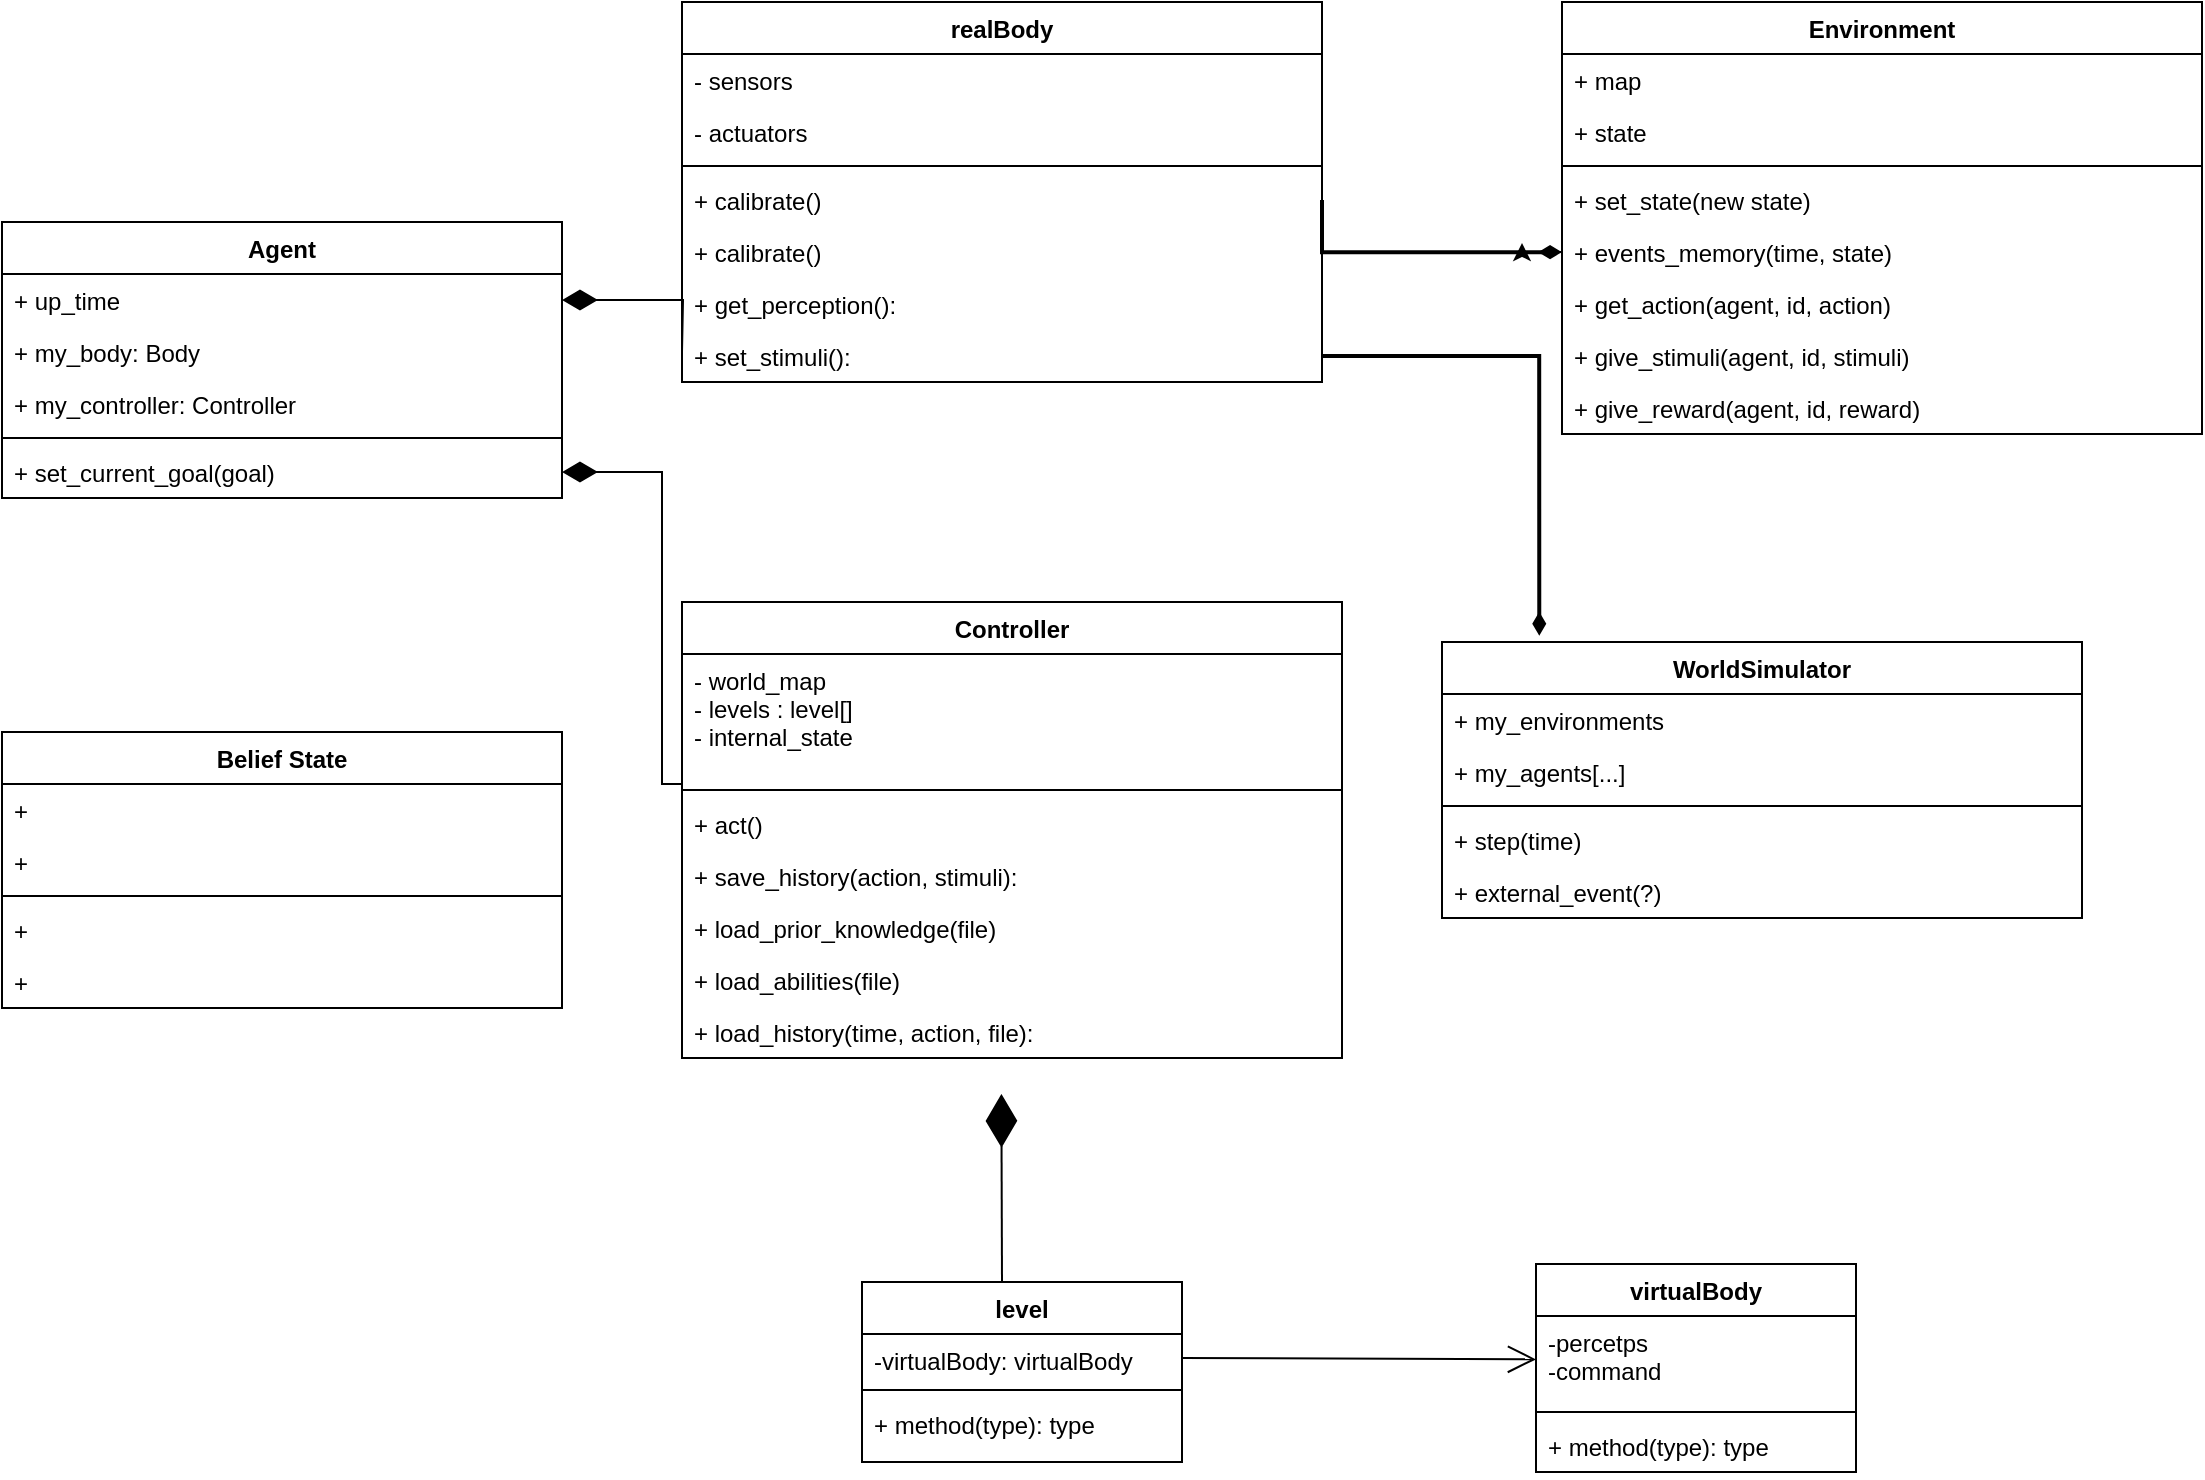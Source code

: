 <mxfile version="15.7.0" type="device" pages="2"><diagram id="wCG7a2NUL52hzwaJeVR4" name="28/10/21"><mxGraphModel dx="1038" dy="1740" grid="1" gridSize="10" guides="1" tooltips="1" connect="1" arrows="1" fold="1" page="1" pageScale="1" pageWidth="827" pageHeight="1169" math="0" shadow="0"><root><mxCell id="0"/><mxCell id="1" parent="0"/><mxCell id="b5fECIk0UFK7-JidmtIz-1" value="Agent" style="swimlane;fontStyle=1;align=center;verticalAlign=top;childLayout=stackLayout;horizontal=1;startSize=26;horizontalStack=0;resizeParent=1;resizeParentMax=0;resizeLast=0;collapsible=1;marginBottom=0;" parent="1" vertex="1"><mxGeometry x="60" y="90" width="280" height="138" as="geometry"/></mxCell><mxCell id="b5fECIk0UFK7-JidmtIz-3" value="+ up_time" style="text;strokeColor=none;fillColor=none;align=left;verticalAlign=top;spacingLeft=4;spacingRight=4;overflow=hidden;rotatable=0;points=[[0,0.5],[1,0.5]];portConstraint=eastwest;" parent="b5fECIk0UFK7-JidmtIz-1" vertex="1"><mxGeometry y="26" width="280" height="26" as="geometry"/></mxCell><mxCell id="QkRCwkjwnORsyfUWemRG-14" value="+ my_body: Body" style="text;strokeColor=none;fillColor=none;align=left;verticalAlign=top;spacingLeft=4;spacingRight=4;overflow=hidden;rotatable=0;points=[[0,0.5],[1,0.5]];portConstraint=eastwest;" parent="b5fECIk0UFK7-JidmtIz-1" vertex="1"><mxGeometry y="52" width="280" height="26" as="geometry"/></mxCell><mxCell id="QkRCwkjwnORsyfUWemRG-15" value="+ my_controller: Controller" style="text;strokeColor=none;fillColor=none;align=left;verticalAlign=top;spacingLeft=4;spacingRight=4;overflow=hidden;rotatable=0;points=[[0,0.5],[1,0.5]];portConstraint=eastwest;" parent="b5fECIk0UFK7-JidmtIz-1" vertex="1"><mxGeometry y="78" width="280" height="26" as="geometry"/></mxCell><mxCell id="b5fECIk0UFK7-JidmtIz-7" value="" style="line;strokeWidth=1;fillColor=none;align=left;verticalAlign=middle;spacingTop=-1;spacingLeft=3;spacingRight=3;rotatable=0;labelPosition=right;points=[];portConstraint=eastwest;" parent="b5fECIk0UFK7-JidmtIz-1" vertex="1"><mxGeometry y="104" width="280" height="8" as="geometry"/></mxCell><mxCell id="b5fECIk0UFK7-JidmtIz-11" value="+ set_current_goal(goal)" style="text;strokeColor=none;fillColor=none;align=left;verticalAlign=top;spacingLeft=4;spacingRight=4;overflow=hidden;rotatable=0;points=[[0,0.5],[1,0.5]];portConstraint=eastwest;" parent="b5fECIk0UFK7-JidmtIz-1" vertex="1"><mxGeometry y="112" width="280" height="26" as="geometry"/></mxCell><mxCell id="b5fECIk0UFK7-JidmtIz-17" value="Environment" style="swimlane;fontStyle=1;align=center;verticalAlign=top;childLayout=stackLayout;horizontal=1;startSize=26;horizontalStack=0;resizeParent=1;resizeParentMax=0;resizeLast=0;collapsible=1;marginBottom=0;" parent="1" vertex="1"><mxGeometry x="840" y="-20" width="320" height="216" as="geometry"/></mxCell><mxCell id="b5fECIk0UFK7-JidmtIz-18" value="+ map" style="text;strokeColor=none;fillColor=none;align=left;verticalAlign=top;spacingLeft=4;spacingRight=4;overflow=hidden;rotatable=0;points=[[0,0.5],[1,0.5]];portConstraint=eastwest;" parent="b5fECIk0UFK7-JidmtIz-17" vertex="1"><mxGeometry y="26" width="320" height="26" as="geometry"/></mxCell><mxCell id="b5fECIk0UFK7-JidmtIz-19" value="+ state" style="text;strokeColor=none;fillColor=none;align=left;verticalAlign=top;spacingLeft=4;spacingRight=4;overflow=hidden;rotatable=0;points=[[0,0.5],[1,0.5]];portConstraint=eastwest;" parent="b5fECIk0UFK7-JidmtIz-17" vertex="1"><mxGeometry y="52" width="320" height="26" as="geometry"/></mxCell><mxCell id="b5fECIk0UFK7-JidmtIz-21" value="" style="line;strokeWidth=1;fillColor=none;align=left;verticalAlign=middle;spacingTop=-1;spacingLeft=3;spacingRight=3;rotatable=0;labelPosition=right;points=[];portConstraint=eastwest;" parent="b5fECIk0UFK7-JidmtIz-17" vertex="1"><mxGeometry y="78" width="320" height="8" as="geometry"/></mxCell><mxCell id="b5fECIk0UFK7-JidmtIz-20" value="+ set_state(new state)" style="text;strokeColor=none;fillColor=none;align=left;verticalAlign=top;spacingLeft=4;spacingRight=4;overflow=hidden;rotatable=0;points=[[0,0.5],[1,0.5]];portConstraint=eastwest;" parent="b5fECIk0UFK7-JidmtIz-17" vertex="1"><mxGeometry y="86" width="320" height="26" as="geometry"/></mxCell><mxCell id="iW3Rp8stXlzA_SFNv1SR-13" value="+ events_memory(time, state)" style="text;strokeColor=none;fillColor=none;align=left;verticalAlign=top;spacingLeft=4;spacingRight=4;overflow=hidden;rotatable=0;points=[[0,0.5],[1,0.5]];portConstraint=eastwest;" parent="b5fECIk0UFK7-JidmtIz-17" vertex="1"><mxGeometry y="112" width="320" height="26" as="geometry"/></mxCell><mxCell id="b5fECIk0UFK7-JidmtIz-22" value="+ get_action(agent, id, action)" style="text;strokeColor=none;fillColor=none;align=left;verticalAlign=top;spacingLeft=4;spacingRight=4;overflow=hidden;rotatable=0;points=[[0,0.5],[1,0.5]];portConstraint=eastwest;" parent="b5fECIk0UFK7-JidmtIz-17" vertex="1"><mxGeometry y="138" width="320" height="26" as="geometry"/></mxCell><mxCell id="iW3Rp8stXlzA_SFNv1SR-1" value="+ give_stimuli(agent, id, stimuli)" style="text;strokeColor=none;fillColor=none;align=left;verticalAlign=top;spacingLeft=4;spacingRight=4;overflow=hidden;rotatable=0;points=[[0,0.5],[1,0.5]];portConstraint=eastwest;" parent="b5fECIk0UFK7-JidmtIz-17" vertex="1"><mxGeometry y="164" width="320" height="26" as="geometry"/></mxCell><mxCell id="iW3Rp8stXlzA_SFNv1SR-2" value="+ give_reward(agent, id, reward)" style="text;strokeColor=none;fillColor=none;align=left;verticalAlign=top;spacingLeft=4;spacingRight=4;overflow=hidden;rotatable=0;points=[[0,0.5],[1,0.5]];portConstraint=eastwest;" parent="b5fECIk0UFK7-JidmtIz-17" vertex="1"><mxGeometry y="190" width="320" height="26" as="geometry"/></mxCell><mxCell id="iW3Rp8stXlzA_SFNv1SR-36" value="WorldSimulator" style="swimlane;fontStyle=1;align=center;verticalAlign=top;childLayout=stackLayout;horizontal=1;startSize=26;horizontalStack=0;resizeParent=1;resizeParentMax=0;resizeLast=0;collapsible=1;marginBottom=0;" parent="1" vertex="1"><mxGeometry x="780" y="300" width="320" height="138" as="geometry"/></mxCell><mxCell id="iW3Rp8stXlzA_SFNv1SR-37" value="+ my_environments" style="text;strokeColor=none;fillColor=none;align=left;verticalAlign=top;spacingLeft=4;spacingRight=4;overflow=hidden;rotatable=0;points=[[0,0.5],[1,0.5]];portConstraint=eastwest;" parent="iW3Rp8stXlzA_SFNv1SR-36" vertex="1"><mxGeometry y="26" width="320" height="26" as="geometry"/></mxCell><mxCell id="iW3Rp8stXlzA_SFNv1SR-38" value="+ my_agents[...]" style="text;strokeColor=none;fillColor=none;align=left;verticalAlign=top;spacingLeft=4;spacingRight=4;overflow=hidden;rotatable=0;points=[[0,0.5],[1,0.5]];portConstraint=eastwest;" parent="iW3Rp8stXlzA_SFNv1SR-36" vertex="1"><mxGeometry y="52" width="320" height="26" as="geometry"/></mxCell><mxCell id="iW3Rp8stXlzA_SFNv1SR-41" value="" style="line;strokeWidth=1;fillColor=none;align=left;verticalAlign=middle;spacingTop=-1;spacingLeft=3;spacingRight=3;rotatable=0;labelPosition=right;points=[];portConstraint=eastwest;" parent="iW3Rp8stXlzA_SFNv1SR-36" vertex="1"><mxGeometry y="78" width="320" height="8" as="geometry"/></mxCell><mxCell id="iW3Rp8stXlzA_SFNv1SR-44" value="+ step(time)" style="text;strokeColor=none;fillColor=none;align=left;verticalAlign=top;spacingLeft=4;spacingRight=4;overflow=hidden;rotatable=0;points=[[0,0.5],[1,0.5]];portConstraint=eastwest;" parent="iW3Rp8stXlzA_SFNv1SR-36" vertex="1"><mxGeometry y="86" width="320" height="26" as="geometry"/></mxCell><mxCell id="iW3Rp8stXlzA_SFNv1SR-46" value="+ external_event(?)" style="text;strokeColor=none;fillColor=none;align=left;verticalAlign=top;spacingLeft=4;spacingRight=4;overflow=hidden;rotatable=0;points=[[0,0.5],[1,0.5]];portConstraint=eastwest;" parent="iW3Rp8stXlzA_SFNv1SR-36" vertex="1"><mxGeometry y="112" width="320" height="26" as="geometry"/></mxCell><mxCell id="F5r-avKwyvO4QpOraWF1-1" value="realBody" style="swimlane;fontStyle=1;align=center;verticalAlign=top;childLayout=stackLayout;horizontal=1;startSize=26;horizontalStack=0;resizeParent=1;resizeParentMax=0;resizeLast=0;collapsible=1;marginBottom=0;" parent="1" vertex="1"><mxGeometry x="400" y="-20" width="320" height="190" as="geometry"/></mxCell><mxCell id="b5fECIk0UFK7-JidmtIz-5" value="- sensors" style="text;strokeColor=none;fillColor=none;align=left;verticalAlign=top;spacingLeft=4;spacingRight=4;overflow=hidden;rotatable=0;points=[[0,0.5],[1,0.5]];portConstraint=eastwest;" parent="F5r-avKwyvO4QpOraWF1-1" vertex="1"><mxGeometry y="26" width="320" height="26" as="geometry"/></mxCell><mxCell id="b5fECIk0UFK7-JidmtIz-6" value="- actuators" style="text;strokeColor=none;fillColor=none;align=left;verticalAlign=top;spacingLeft=4;spacingRight=4;overflow=hidden;rotatable=0;points=[[0,0.5],[1,0.5]];portConstraint=eastwest;" parent="F5r-avKwyvO4QpOraWF1-1" vertex="1"><mxGeometry y="52" width="320" height="26" as="geometry"/></mxCell><mxCell id="F5r-avKwyvO4QpOraWF1-4" value="" style="line;strokeWidth=1;fillColor=none;align=left;verticalAlign=middle;spacingTop=-1;spacingLeft=3;spacingRight=3;rotatable=0;labelPosition=right;points=[];portConstraint=eastwest;" parent="F5r-avKwyvO4QpOraWF1-1" vertex="1"><mxGeometry y="78" width="320" height="8" as="geometry"/></mxCell><mxCell id="b5fECIk0UFK7-JidmtIz-8" value="+ calibrate()" style="text;strokeColor=none;fillColor=none;align=left;verticalAlign=top;spacingLeft=4;spacingRight=4;overflow=hidden;rotatable=0;points=[[0,0.5],[1,0.5]];portConstraint=eastwest;" parent="F5r-avKwyvO4QpOraWF1-1" vertex="1"><mxGeometry y="86" width="320" height="26" as="geometry"/></mxCell><mxCell id="b5fECIk0UFK7-JidmtIz-9" value="+ calibrate()" style="text;strokeColor=none;fillColor=none;align=left;verticalAlign=top;spacingLeft=4;spacingRight=4;overflow=hidden;rotatable=0;points=[[0,0.5],[1,0.5]];portConstraint=eastwest;" parent="F5r-avKwyvO4QpOraWF1-1" vertex="1"><mxGeometry y="112" width="320" height="26" as="geometry"/></mxCell><mxCell id="b5fECIk0UFK7-JidmtIz-12" value="+ get_perception(): " style="text;strokeColor=none;fillColor=none;align=left;verticalAlign=top;spacingLeft=4;spacingRight=4;overflow=hidden;rotatable=0;points=[[0,0.5],[1,0.5]];portConstraint=eastwest;" parent="F5r-avKwyvO4QpOraWF1-1" vertex="1"><mxGeometry y="138" width="320" height="26" as="geometry"/></mxCell><mxCell id="F5r-avKwyvO4QpOraWF1-5" value="+ set_stimuli():" style="text;strokeColor=none;fillColor=none;align=left;verticalAlign=top;spacingLeft=4;spacingRight=4;overflow=hidden;rotatable=0;points=[[0,0.5],[1,0.5]];portConstraint=eastwest;" parent="F5r-avKwyvO4QpOraWF1-1" vertex="1"><mxGeometry y="164" width="320" height="26" as="geometry"/></mxCell><mxCell id="F5r-avKwyvO4QpOraWF1-7" value="Controller" style="swimlane;fontStyle=1;align=center;verticalAlign=top;childLayout=stackLayout;horizontal=1;startSize=26;horizontalStack=0;resizeParent=1;resizeParentMax=0;resizeLast=0;collapsible=1;marginBottom=0;" parent="1" vertex="1"><mxGeometry x="400" y="280" width="330" height="228" as="geometry"/></mxCell><mxCell id="b5fECIk0UFK7-JidmtIz-4" value="- world_map&#10;- levels : level[]&#10;- internal_state" style="text;strokeColor=none;fillColor=none;align=left;verticalAlign=top;spacingLeft=4;spacingRight=4;overflow=hidden;rotatable=0;points=[[0,0.5],[1,0.5]];portConstraint=eastwest;" parent="F5r-avKwyvO4QpOraWF1-7" vertex="1"><mxGeometry y="26" width="330" height="64" as="geometry"/></mxCell><mxCell id="F5r-avKwyvO4QpOraWF1-10" value="" style="line;strokeWidth=1;fillColor=none;align=left;verticalAlign=middle;spacingTop=-1;spacingLeft=3;spacingRight=3;rotatable=0;labelPosition=right;points=[];portConstraint=eastwest;" parent="F5r-avKwyvO4QpOraWF1-7" vertex="1"><mxGeometry y="90" width="330" height="8" as="geometry"/></mxCell><mxCell id="F5r-avKwyvO4QpOraWF1-11" value="+ act()" style="text;strokeColor=none;fillColor=none;align=left;verticalAlign=top;spacingLeft=4;spacingRight=4;overflow=hidden;rotatable=0;points=[[0,0.5],[1,0.5]];portConstraint=eastwest;" parent="F5r-avKwyvO4QpOraWF1-7" vertex="1"><mxGeometry y="98" width="330" height="26" as="geometry"/></mxCell><mxCell id="b5fECIk0UFK7-JidmtIz-13" value="+ save_history(action, stimuli): " style="text;strokeColor=none;fillColor=none;align=left;verticalAlign=top;spacingLeft=4;spacingRight=4;overflow=hidden;rotatable=0;points=[[0,0.5],[1,0.5]];portConstraint=eastwest;" parent="F5r-avKwyvO4QpOraWF1-7" vertex="1"><mxGeometry y="124" width="330" height="26" as="geometry"/></mxCell><mxCell id="b5fECIk0UFK7-JidmtIz-16" value="+ load_prior_knowledge(file)" style="text;strokeColor=none;fillColor=none;align=left;verticalAlign=top;spacingLeft=4;spacingRight=4;overflow=hidden;rotatable=0;points=[[0,0.5],[1,0.5]];portConstraint=eastwest;" parent="F5r-avKwyvO4QpOraWF1-7" vertex="1"><mxGeometry y="150" width="330" height="26" as="geometry"/></mxCell><mxCell id="b5fECIk0UFK7-JidmtIz-15" value="+ load_abilities(file)" style="text;strokeColor=none;fillColor=none;align=left;verticalAlign=top;spacingLeft=4;spacingRight=4;overflow=hidden;rotatable=0;points=[[0,0.5],[1,0.5]];portConstraint=eastwest;" parent="F5r-avKwyvO4QpOraWF1-7" vertex="1"><mxGeometry y="176" width="330" height="26" as="geometry"/></mxCell><mxCell id="b5fECIk0UFK7-JidmtIz-14" value="+ load_history(time, action, file): " style="text;strokeColor=none;fillColor=none;align=left;verticalAlign=top;spacingLeft=4;spacingRight=4;overflow=hidden;rotatable=0;points=[[0,0.5],[1,0.5]];portConstraint=eastwest;" parent="F5r-avKwyvO4QpOraWF1-7" vertex="1"><mxGeometry y="202" width="330" height="26" as="geometry"/></mxCell><mxCell id="QkRCwkjwnORsyfUWemRG-6" style="edgeStyle=orthogonalEdgeStyle;rounded=0;orthogonalLoop=1;jettySize=auto;html=1;exitX=0;exitY=0.5;exitDx=0;exitDy=0;entryX=1;entryY=0.5;entryDx=0;entryDy=0;endArrow=diamondThin;endFill=1;endSize=15;startSize=15;" parent="1" target="b5fECIk0UFK7-JidmtIz-3" edge="1"><mxGeometry relative="1" as="geometry"><mxPoint x="400" y="155" as="sourcePoint"/></mxGeometry></mxCell><mxCell id="QkRCwkjwnORsyfUWemRG-7" style="edgeStyle=orthogonalEdgeStyle;rounded=0;orthogonalLoop=1;jettySize=auto;html=1;exitX=0;exitY=0.5;exitDx=0;exitDy=0;entryX=1;entryY=0.5;entryDx=0;entryDy=0;endArrow=diamondThin;endFill=1;startSize=15;endSize=15;" parent="1" target="b5fECIk0UFK7-JidmtIz-11" edge="1"><mxGeometry relative="1" as="geometry"><mxPoint x="400" y="371" as="sourcePoint"/><Array as="points"><mxPoint x="390" y="371"/><mxPoint x="390" y="215"/></Array></mxGeometry></mxCell><mxCell id="c6KF-u6MaAkGm4BW7rvJ-2" value="Belief State" style="swimlane;fontStyle=1;align=center;verticalAlign=top;childLayout=stackLayout;horizontal=1;startSize=26;horizontalStack=0;resizeParent=1;resizeParentMax=0;resizeLast=0;collapsible=1;marginBottom=0;" parent="1" vertex="1"><mxGeometry x="60" y="345" width="280" height="138" as="geometry"/></mxCell><mxCell id="c6KF-u6MaAkGm4BW7rvJ-3" value="+ " style="text;strokeColor=none;fillColor=none;align=left;verticalAlign=top;spacingLeft=4;spacingRight=4;overflow=hidden;rotatable=0;points=[[0,0.5],[1,0.5]];portConstraint=eastwest;" parent="c6KF-u6MaAkGm4BW7rvJ-2" vertex="1"><mxGeometry y="26" width="280" height="26" as="geometry"/></mxCell><mxCell id="c6KF-u6MaAkGm4BW7rvJ-4" value="+ " style="text;strokeColor=none;fillColor=none;align=left;verticalAlign=top;spacingLeft=4;spacingRight=4;overflow=hidden;rotatable=0;points=[[0,0.5],[1,0.5]];portConstraint=eastwest;" parent="c6KF-u6MaAkGm4BW7rvJ-2" vertex="1"><mxGeometry y="52" width="280" height="26" as="geometry"/></mxCell><mxCell id="c6KF-u6MaAkGm4BW7rvJ-5" value="" style="line;strokeWidth=1;fillColor=none;align=left;verticalAlign=middle;spacingTop=-1;spacingLeft=3;spacingRight=3;rotatable=0;labelPosition=right;points=[];portConstraint=eastwest;" parent="c6KF-u6MaAkGm4BW7rvJ-2" vertex="1"><mxGeometry y="78" width="280" height="8" as="geometry"/></mxCell><mxCell id="c6KF-u6MaAkGm4BW7rvJ-6" value="+ " style="text;strokeColor=none;fillColor=none;align=left;verticalAlign=top;spacingLeft=4;spacingRight=4;overflow=hidden;rotatable=0;points=[[0,0.5],[1,0.5]];portConstraint=eastwest;" parent="c6KF-u6MaAkGm4BW7rvJ-2" vertex="1"><mxGeometry y="86" width="280" height="26" as="geometry"/></mxCell><mxCell id="c6KF-u6MaAkGm4BW7rvJ-7" value="+ " style="text;strokeColor=none;fillColor=none;align=left;verticalAlign=top;spacingLeft=4;spacingRight=4;overflow=hidden;rotatable=0;points=[[0,0.5],[1,0.5]];portConstraint=eastwest;" parent="c6KF-u6MaAkGm4BW7rvJ-2" vertex="1"><mxGeometry y="112" width="280" height="26" as="geometry"/></mxCell><mxCell id="QkRCwkjwnORsyfUWemRG-20" style="edgeStyle=orthogonalEdgeStyle;rounded=0;orthogonalLoop=1;jettySize=auto;html=1;exitX=1;exitY=0.5;exitDx=0;exitDy=0;entryX=0.152;entryY=-0.023;entryDx=0;entryDy=0;entryPerimeter=0;endArrow=diamondThin;endFill=1;strokeWidth=2;" parent="1" source="F5r-avKwyvO4QpOraWF1-5" target="iW3Rp8stXlzA_SFNv1SR-36" edge="1"><mxGeometry relative="1" as="geometry"><mxPoint x="720" y="183" as="sourcePoint"/></mxGeometry></mxCell><mxCell id="QkRCwkjwnORsyfUWemRG-21" style="edgeStyle=orthogonalEdgeStyle;rounded=0;orthogonalLoop=1;jettySize=auto;html=1;exitX=1;exitY=0.5;exitDx=0;exitDy=0;endArrow=diamondThin;endFill=1;strokeWidth=2;" parent="1" source="b5fECIk0UFK7-JidmtIz-8" edge="1"><mxGeometry relative="1" as="geometry"><mxPoint x="840" y="105.069" as="targetPoint"/><Array as="points"><mxPoint x="720" y="105"/></Array></mxGeometry></mxCell><mxCell id="Qt_HBezu-ids-ljTWM6Y-1" style="edgeStyle=orthogonalEdgeStyle;rounded=0;orthogonalLoop=1;jettySize=auto;html=1;" parent="1" source="iW3Rp8stXlzA_SFNv1SR-13" edge="1"><mxGeometry relative="1" as="geometry"><mxPoint x="820" y="100" as="targetPoint"/></mxGeometry></mxCell><mxCell id="WcX-vXoqwxeP9DUYLkZn-9" value="level" style="swimlane;fontStyle=1;align=center;verticalAlign=top;childLayout=stackLayout;horizontal=1;startSize=26;horizontalStack=0;resizeParent=1;resizeParentMax=0;resizeLast=0;collapsible=1;marginBottom=0;" parent="1" vertex="1"><mxGeometry x="490" y="620" width="160" height="90" as="geometry"/></mxCell><mxCell id="WcX-vXoqwxeP9DUYLkZn-17" value="" style="endArrow=diamondThin;endFill=1;endSize=24;html=1;rounded=0;entryX=0.499;entryY=1.152;entryDx=0;entryDy=0;entryPerimeter=0;" parent="WcX-vXoqwxeP9DUYLkZn-9" edge="1"><mxGeometry width="160" relative="1" as="geometry"><mxPoint x="70" as="sourcePoint"/><mxPoint x="69.68" y="-94.048" as="targetPoint"/><Array as="points"><mxPoint x="70"/></Array></mxGeometry></mxCell><mxCell id="WcX-vXoqwxeP9DUYLkZn-10" value="-virtualBody: virtualBody" style="text;strokeColor=none;fillColor=none;align=left;verticalAlign=top;spacingLeft=4;spacingRight=4;overflow=hidden;rotatable=0;points=[[0,0.5],[1,0.5]];portConstraint=eastwest;" parent="WcX-vXoqwxeP9DUYLkZn-9" vertex="1"><mxGeometry y="26" width="160" height="24" as="geometry"/></mxCell><mxCell id="WcX-vXoqwxeP9DUYLkZn-11" value="" style="line;strokeWidth=1;fillColor=none;align=left;verticalAlign=middle;spacingTop=-1;spacingLeft=3;spacingRight=3;rotatable=0;labelPosition=right;points=[];portConstraint=eastwest;" parent="WcX-vXoqwxeP9DUYLkZn-9" vertex="1"><mxGeometry y="50" width="160" height="8" as="geometry"/></mxCell><mxCell id="WcX-vXoqwxeP9DUYLkZn-12" value="+ method(type): type" style="text;strokeColor=none;fillColor=none;align=left;verticalAlign=top;spacingLeft=4;spacingRight=4;overflow=hidden;rotatable=0;points=[[0,0.5],[1,0.5]];portConstraint=eastwest;" parent="WcX-vXoqwxeP9DUYLkZn-9" vertex="1"><mxGeometry y="58" width="160" height="32" as="geometry"/></mxCell><mxCell id="WcX-vXoqwxeP9DUYLkZn-13" value="virtualBody" style="swimlane;fontStyle=1;align=center;verticalAlign=top;childLayout=stackLayout;horizontal=1;startSize=26;horizontalStack=0;resizeParent=1;resizeParentMax=0;resizeLast=0;collapsible=1;marginBottom=0;" parent="1" vertex="1"><mxGeometry x="827" y="611" width="160" height="104" as="geometry"/></mxCell><mxCell id="WcX-vXoqwxeP9DUYLkZn-14" value="-percetps&#10;-command" style="text;strokeColor=none;fillColor=none;align=left;verticalAlign=top;spacingLeft=4;spacingRight=4;overflow=hidden;rotatable=0;points=[[0,0.5],[1,0.5]];portConstraint=eastwest;" parent="WcX-vXoqwxeP9DUYLkZn-13" vertex="1"><mxGeometry y="26" width="160" height="44" as="geometry"/></mxCell><mxCell id="WcX-vXoqwxeP9DUYLkZn-15" value="" style="line;strokeWidth=1;fillColor=none;align=left;verticalAlign=middle;spacingTop=-1;spacingLeft=3;spacingRight=3;rotatable=0;labelPosition=right;points=[];portConstraint=eastwest;" parent="WcX-vXoqwxeP9DUYLkZn-13" vertex="1"><mxGeometry y="70" width="160" height="8" as="geometry"/></mxCell><mxCell id="WcX-vXoqwxeP9DUYLkZn-16" value="+ method(type): type" style="text;strokeColor=none;fillColor=none;align=left;verticalAlign=top;spacingLeft=4;spacingRight=4;overflow=hidden;rotatable=0;points=[[0,0.5],[1,0.5]];portConstraint=eastwest;" parent="WcX-vXoqwxeP9DUYLkZn-13" vertex="1"><mxGeometry y="78" width="160" height="26" as="geometry"/></mxCell><mxCell id="WcX-vXoqwxeP9DUYLkZn-20" value="" style="endArrow=open;endFill=1;endSize=12;html=1;rounded=0;exitX=1;exitY=0.5;exitDx=0;exitDy=0;" parent="1" source="WcX-vXoqwxeP9DUYLkZn-10" target="WcX-vXoqwxeP9DUYLkZn-14" edge="1"><mxGeometry width="160" relative="1" as="geometry"><mxPoint x="640" y="670" as="sourcePoint"/><mxPoint x="800" y="670" as="targetPoint"/></mxGeometry></mxCell></root></mxGraphModel></diagram><diagram name="Latest" id="O74k2ZvoojhlYQySWonq"><mxGraphModel dx="2410" dy="2016" grid="1" gridSize="10" guides="1" tooltips="1" connect="1" arrows="1" fold="1" page="1" pageScale="1" pageWidth="827" pageHeight="1169" math="0" shadow="0"><root><mxCell id="vEXxMVco5b2lCNoUKjxT-0"/><mxCell id="vEXxMVco5b2lCNoUKjxT-1" parent="vEXxMVco5b2lCNoUKjxT-0"/><mxCell id="vEXxMVco5b2lCNoUKjxT-2" value="Agent" style="swimlane;fontStyle=1;align=center;verticalAlign=top;childLayout=stackLayout;horizontal=1;startSize=26;horizontalStack=0;resizeParent=1;resizeParentMax=0;resizeLast=0;collapsible=1;marginBottom=0;" parent="vEXxMVco5b2lCNoUKjxT-1" vertex="1"><mxGeometry x="60" y="90" width="280" height="164" as="geometry"/></mxCell><mxCell id="vEXxMVco5b2lCNoUKjxT-3" value="+ up_time" style="text;strokeColor=none;fillColor=none;align=left;verticalAlign=top;spacingLeft=4;spacingRight=4;overflow=hidden;rotatable=0;points=[[0,0.5],[1,0.5]];portConstraint=eastwest;" parent="vEXxMVco5b2lCNoUKjxT-2" vertex="1"><mxGeometry y="26" width="280" height="26" as="geometry"/></mxCell><mxCell id="vEXxMVco5b2lCNoUKjxT-4" value="+ my_body: PhysicalBody" style="text;strokeColor=none;fillColor=none;align=left;verticalAlign=top;spacingLeft=4;spacingRight=4;overflow=hidden;rotatable=0;points=[[0,0.5],[1,0.5]];portConstraint=eastwest;" parent="vEXxMVco5b2lCNoUKjxT-2" vertex="1"><mxGeometry y="52" width="280" height="26" as="geometry"/></mxCell><mxCell id="A63jxM6Nu8jcdyWhgocI-2" value="+ number_of_levels" style="text;strokeColor=none;fillColor=none;align=left;verticalAlign=top;spacingLeft=4;spacingRight=4;overflow=hidden;rotatable=0;points=[[0,0.5],[1,0.5]];portConstraint=eastwest;" vertex="1" parent="vEXxMVco5b2lCNoUKjxT-2"><mxGeometry y="78" width="280" height="26" as="geometry"/></mxCell><mxCell id="vEXxMVco5b2lCNoUKjxT-5" value="+ my_levels[] " style="text;strokeColor=none;fillColor=none;align=left;verticalAlign=top;spacingLeft=4;spacingRight=4;overflow=hidden;rotatable=0;points=[[0,0.5],[1,0.5]];portConstraint=eastwest;" parent="vEXxMVco5b2lCNoUKjxT-2" vertex="1"><mxGeometry y="104" width="280" height="26" as="geometry"/></mxCell><mxCell id="vEXxMVco5b2lCNoUKjxT-6" value="" style="line;strokeWidth=1;fillColor=none;align=left;verticalAlign=middle;spacingTop=-1;spacingLeft=3;spacingRight=3;rotatable=0;labelPosition=right;points=[];portConstraint=eastwest;" parent="vEXxMVco5b2lCNoUKjxT-2" vertex="1"><mxGeometry y="130" width="280" height="8" as="geometry"/></mxCell><mxCell id="vEXxMVco5b2lCNoUKjxT-7" value="+ set_current_goal(goal)" style="text;strokeColor=none;fillColor=none;align=left;verticalAlign=top;spacingLeft=4;spacingRight=4;overflow=hidden;rotatable=0;points=[[0,0.5],[1,0.5]];portConstraint=eastwest;" parent="vEXxMVco5b2lCNoUKjxT-2" vertex="1"><mxGeometry y="138" width="280" height="26" as="geometry"/></mxCell><mxCell id="vEXxMVco5b2lCNoUKjxT-8" value="Environment" style="swimlane;fontStyle=1;align=center;verticalAlign=top;childLayout=stackLayout;horizontal=1;startSize=26;horizontalStack=0;resizeParent=1;resizeParentMax=0;resizeLast=0;collapsible=1;marginBottom=0;" parent="vEXxMVco5b2lCNoUKjxT-1" vertex="1"><mxGeometry x="840" y="-20" width="320" height="242" as="geometry"/></mxCell><mxCell id="vEXxMVco5b2lCNoUKjxT-9" value="+ map" style="text;strokeColor=none;fillColor=none;align=left;verticalAlign=top;spacingLeft=4;spacingRight=4;overflow=hidden;rotatable=0;points=[[0,0.5],[1,0.5]];portConstraint=eastwest;" parent="vEXxMVco5b2lCNoUKjxT-8" vertex="1"><mxGeometry y="26" width="320" height="26" as="geometry"/></mxCell><mxCell id="vEXxMVco5b2lCNoUKjxT-10" value="+ state" style="text;strokeColor=none;fillColor=none;align=left;verticalAlign=top;spacingLeft=4;spacingRight=4;overflow=hidden;rotatable=0;points=[[0,0.5],[1,0.5]];portConstraint=eastwest;" parent="vEXxMVco5b2lCNoUKjxT-8" vertex="1"><mxGeometry y="52" width="320" height="26" as="geometry"/></mxCell><mxCell id="vEXxMVco5b2lCNoUKjxT-11" value="" style="line;strokeWidth=1;fillColor=none;align=left;verticalAlign=middle;spacingTop=-1;spacingLeft=3;spacingRight=3;rotatable=0;labelPosition=right;points=[];portConstraint=eastwest;" parent="vEXxMVco5b2lCNoUKjxT-8" vertex="1"><mxGeometry y="78" width="320" height="8" as="geometry"/></mxCell><mxCell id="vEXxMVco5b2lCNoUKjxT-12" value="+ set_state(new state)" style="text;strokeColor=none;fillColor=none;align=left;verticalAlign=top;spacingLeft=4;spacingRight=4;overflow=hidden;rotatable=0;points=[[0,0.5],[1,0.5]];portConstraint=eastwest;" parent="vEXxMVco5b2lCNoUKjxT-8" vertex="1"><mxGeometry y="86" width="320" height="26" as="geometry"/></mxCell><mxCell id="vEXxMVco5b2lCNoUKjxT-13" value="+ events_memory(time, state)" style="text;strokeColor=none;fillColor=none;align=left;verticalAlign=top;spacingLeft=4;spacingRight=4;overflow=hidden;rotatable=0;points=[[0,0.5],[1,0.5]];portConstraint=eastwest;" parent="vEXxMVco5b2lCNoUKjxT-8" vertex="1"><mxGeometry y="112" width="320" height="26" as="geometry"/></mxCell><mxCell id="vEXxMVco5b2lCNoUKjxT-14" value="+ get_action(agent, id, action)" style="text;strokeColor=none;fillColor=none;align=left;verticalAlign=top;spacingLeft=4;spacingRight=4;overflow=hidden;rotatable=0;points=[[0,0.5],[1,0.5]];portConstraint=eastwest;" parent="vEXxMVco5b2lCNoUKjxT-8" vertex="1"><mxGeometry y="138" width="320" height="26" as="geometry"/></mxCell><mxCell id="vEXxMVco5b2lCNoUKjxT-15" value="+ give_stimuli(agent, id, stimuli)" style="text;strokeColor=none;fillColor=none;align=left;verticalAlign=top;spacingLeft=4;spacingRight=4;overflow=hidden;rotatable=0;points=[[0,0.5],[1,0.5]];portConstraint=eastwest;" parent="vEXxMVco5b2lCNoUKjxT-8" vertex="1"><mxGeometry y="164" width="320" height="26" as="geometry"/></mxCell><mxCell id="vEXxMVco5b2lCNoUKjxT-16" value="+ give_reward(agent, id, reward)" style="text;strokeColor=none;fillColor=none;align=left;verticalAlign=top;spacingLeft=4;spacingRight=4;overflow=hidden;rotatable=0;points=[[0,0.5],[1,0.5]];portConstraint=eastwest;" parent="vEXxMVco5b2lCNoUKjxT-8" vertex="1"><mxGeometry y="190" width="320" height="26" as="geometry"/></mxCell><mxCell id="vEXxMVco5b2lCNoUKjxT-17" value="+ get_action(agent, id, action)" style="text;strokeColor=none;fillColor=none;align=left;verticalAlign=top;spacingLeft=4;spacingRight=4;overflow=hidden;rotatable=0;points=[[0,0.5],[1,0.5]];portConstraint=eastwest;" parent="vEXxMVco5b2lCNoUKjxT-8" vertex="1"><mxGeometry y="216" width="320" height="26" as="geometry"/></mxCell><mxCell id="vEXxMVco5b2lCNoUKjxT-18" value="WorldSimulator" style="swimlane;fontStyle=1;align=center;verticalAlign=top;childLayout=stackLayout;horizontal=1;startSize=26;horizontalStack=0;resizeParent=1;resizeParentMax=0;resizeLast=0;collapsible=1;marginBottom=0;" parent="vEXxMVco5b2lCNoUKjxT-1" vertex="1"><mxGeometry x="780" y="300" width="320" height="138" as="geometry"/></mxCell><mxCell id="vEXxMVco5b2lCNoUKjxT-19" value="+ my_environments" style="text;strokeColor=none;fillColor=none;align=left;verticalAlign=top;spacingLeft=4;spacingRight=4;overflow=hidden;rotatable=0;points=[[0,0.5],[1,0.5]];portConstraint=eastwest;" parent="vEXxMVco5b2lCNoUKjxT-18" vertex="1"><mxGeometry y="26" width="320" height="26" as="geometry"/></mxCell><mxCell id="vEXxMVco5b2lCNoUKjxT-20" value="+ my_agents[...]" style="text;strokeColor=none;fillColor=none;align=left;verticalAlign=top;spacingLeft=4;spacingRight=4;overflow=hidden;rotatable=0;points=[[0,0.5],[1,0.5]];portConstraint=eastwest;" parent="vEXxMVco5b2lCNoUKjxT-18" vertex="1"><mxGeometry y="52" width="320" height="26" as="geometry"/></mxCell><mxCell id="vEXxMVco5b2lCNoUKjxT-21" value="" style="line;strokeWidth=1;fillColor=none;align=left;verticalAlign=middle;spacingTop=-1;spacingLeft=3;spacingRight=3;rotatable=0;labelPosition=right;points=[];portConstraint=eastwest;" parent="vEXxMVco5b2lCNoUKjxT-18" vertex="1"><mxGeometry y="78" width="320" height="8" as="geometry"/></mxCell><mxCell id="vEXxMVco5b2lCNoUKjxT-22" value="+ step(time)" style="text;strokeColor=none;fillColor=none;align=left;verticalAlign=top;spacingLeft=4;spacingRight=4;overflow=hidden;rotatable=0;points=[[0,0.5],[1,0.5]];portConstraint=eastwest;" parent="vEXxMVco5b2lCNoUKjxT-18" vertex="1"><mxGeometry y="86" width="320" height="26" as="geometry"/></mxCell><mxCell id="vEXxMVco5b2lCNoUKjxT-23" value="+ external_event(?)" style="text;strokeColor=none;fillColor=none;align=left;verticalAlign=top;spacingLeft=4;spacingRight=4;overflow=hidden;rotatable=0;points=[[0,0.5],[1,0.5]];portConstraint=eastwest;" parent="vEXxMVco5b2lCNoUKjxT-18" vertex="1"><mxGeometry y="112" width="320" height="26" as="geometry"/></mxCell><mxCell id="A63jxM6Nu8jcdyWhgocI-0" style="edgeStyle=orthogonalEdgeStyle;rounded=0;orthogonalLoop=1;jettySize=auto;html=1;" edge="1" parent="vEXxMVco5b2lCNoUKjxT-1" source="vEXxMVco5b2lCNoUKjxT-24" target="bqx_bwZsw4_uqkxjNVlq-3"><mxGeometry relative="1" as="geometry"/></mxCell><mxCell id="vEXxMVco5b2lCNoUKjxT-24" value="PhysicalBody" style="swimlane;fontStyle=1;align=center;verticalAlign=top;childLayout=stackLayout;horizontal=1;startSize=26;horizontalStack=0;resizeParent=1;resizeParentMax=0;resizeLast=0;collapsible=1;marginBottom=0;" parent="vEXxMVco5b2lCNoUKjxT-1" vertex="1"><mxGeometry x="400" y="-20" width="320" height="242" as="geometry"/></mxCell><mxCell id="vEXxMVco5b2lCNoUKjxT-25" value="- sensors" style="text;strokeColor=none;fillColor=none;align=left;verticalAlign=top;spacingLeft=4;spacingRight=4;overflow=hidden;rotatable=0;points=[[0,0.5],[1,0.5]];portConstraint=eastwest;" parent="vEXxMVco5b2lCNoUKjxT-24" vertex="1"><mxGeometry y="26" width="320" height="26" as="geometry"/></mxCell><mxCell id="vEXxMVco5b2lCNoUKjxT-26" value="- actuators" style="text;strokeColor=none;fillColor=none;align=left;verticalAlign=top;spacingLeft=4;spacingRight=4;overflow=hidden;rotatable=0;points=[[0,0.5],[1,0.5]];portConstraint=eastwest;" parent="vEXxMVco5b2lCNoUKjxT-24" vertex="1"><mxGeometry y="52" width="320" height="26" as="geometry"/></mxCell><mxCell id="vEXxMVco5b2lCNoUKjxT-27" value="+ " style="text;strokeColor=none;fillColor=none;align=left;verticalAlign=top;spacingLeft=4;spacingRight=4;overflow=hidden;rotatable=0;points=[[0,0.5],[1,0.5]];portConstraint=eastwest;" parent="vEXxMVco5b2lCNoUKjxT-24" vertex="1"><mxGeometry y="78" width="320" height="26" as="geometry"/></mxCell><mxCell id="vEXxMVco5b2lCNoUKjxT-28" value="" style="line;strokeWidth=1;fillColor=none;align=left;verticalAlign=middle;spacingTop=-1;spacingLeft=3;spacingRight=3;rotatable=0;labelPosition=right;points=[];portConstraint=eastwest;" parent="vEXxMVco5b2lCNoUKjxT-24" vertex="1"><mxGeometry y="104" width="320" height="8" as="geometry"/></mxCell><mxCell id="vEXxMVco5b2lCNoUKjxT-29" value="+ calibrate(sensor)" style="text;strokeColor=none;fillColor=none;align=left;verticalAlign=top;spacingLeft=4;spacingRight=4;overflow=hidden;rotatable=0;points=[[0,0.5],[1,0.5]];portConstraint=eastwest;" parent="vEXxMVco5b2lCNoUKjxT-24" vertex="1"><mxGeometry y="112" width="320" height="26" as="geometry"/></mxCell><mxCell id="vEXxMVco5b2lCNoUKjxT-30" value="+ calibrate(actuator)" style="text;strokeColor=none;fillColor=none;align=left;verticalAlign=top;spacingLeft=4;spacingRight=4;overflow=hidden;rotatable=0;points=[[0,0.5],[1,0.5]];portConstraint=eastwest;" parent="vEXxMVco5b2lCNoUKjxT-24" vertex="1"><mxGeometry y="138" width="320" height="26" as="geometry"/></mxCell><mxCell id="vEXxMVco5b2lCNoUKjxT-31" value="+ get_perception(sensor): " style="text;strokeColor=none;fillColor=none;align=left;verticalAlign=top;spacingLeft=4;spacingRight=4;overflow=hidden;rotatable=0;points=[[0,0.5],[1,0.5]];portConstraint=eastwest;" parent="vEXxMVco5b2lCNoUKjxT-24" vertex="1"><mxGeometry y="164" width="320" height="26" as="geometry"/></mxCell><mxCell id="vEXxMVco5b2lCNoUKjxT-32" value="+ " style="text;strokeColor=none;fillColor=none;align=left;verticalAlign=top;spacingLeft=4;spacingRight=4;overflow=hidden;rotatable=0;points=[[0,0.5],[1,0.5]];portConstraint=eastwest;" parent="vEXxMVco5b2lCNoUKjxT-24" vertex="1"><mxGeometry y="190" width="320" height="26" as="geometry"/></mxCell><mxCell id="vEXxMVco5b2lCNoUKjxT-33" value="+ " style="text;strokeColor=none;fillColor=none;align=left;verticalAlign=top;spacingLeft=4;spacingRight=4;overflow=hidden;rotatable=0;points=[[0,0.5],[1,0.5]];portConstraint=eastwest;" parent="vEXxMVco5b2lCNoUKjxT-24" vertex="1"><mxGeometry y="216" width="320" height="26" as="geometry"/></mxCell><mxCell id="vEXxMVco5b2lCNoUKjxT-34" value="Controller" style="swimlane;fontStyle=1;align=center;verticalAlign=top;childLayout=stackLayout;horizontal=1;startSize=26;horizontalStack=0;resizeParent=1;resizeParentMax=0;resizeLast=0;collapsible=1;marginBottom=0;" parent="vEXxMVco5b2lCNoUKjxT-1" vertex="1"><mxGeometry x="-460" y="222" width="320" height="268" as="geometry"/></mxCell><mxCell id="vEXxMVco5b2lCNoUKjxT-35" value="+ internal state" style="text;strokeColor=none;fillColor=none;align=left;verticalAlign=top;spacingLeft=4;spacingRight=4;overflow=hidden;rotatable=0;points=[[0,0.5],[1,0.5]];portConstraint=eastwest;" parent="vEXxMVco5b2lCNoUKjxT-34" vertex="1"><mxGeometry y="26" width="320" height="26" as="geometry"/></mxCell><mxCell id="vEXxMVco5b2lCNoUKjxT-36" value="+ world_map" style="text;strokeColor=none;fillColor=none;align=left;verticalAlign=top;spacingLeft=4;spacingRight=4;overflow=hidden;rotatable=0;points=[[0,0.5],[1,0.5]];portConstraint=eastwest;" parent="vEXxMVco5b2lCNoUKjxT-34" vertex="1"><mxGeometry y="52" width="320" height="26" as="geometry"/></mxCell><mxCell id="vEXxMVco5b2lCNoUKjxT-37" value="+ " style="text;strokeColor=none;fillColor=none;align=left;verticalAlign=top;spacingLeft=4;spacingRight=4;overflow=hidden;rotatable=0;points=[[0,0.5],[1,0.5]];portConstraint=eastwest;" parent="vEXxMVco5b2lCNoUKjxT-34" vertex="1"><mxGeometry y="78" width="320" height="26" as="geometry"/></mxCell><mxCell id="vEXxMVco5b2lCNoUKjxT-38" value="" style="line;strokeWidth=1;fillColor=none;align=left;verticalAlign=middle;spacingTop=-1;spacingLeft=3;spacingRight=3;rotatable=0;labelPosition=right;points=[];portConstraint=eastwest;" parent="vEXxMVco5b2lCNoUKjxT-34" vertex="1"><mxGeometry y="104" width="320" height="8" as="geometry"/></mxCell><mxCell id="vEXxMVco5b2lCNoUKjxT-39" value="+ act()" style="text;strokeColor=none;fillColor=none;align=left;verticalAlign=top;spacingLeft=4;spacingRight=4;overflow=hidden;rotatable=0;points=[[0,0.5],[1,0.5]];portConstraint=eastwest;" parent="vEXxMVco5b2lCNoUKjxT-34" vertex="1"><mxGeometry y="112" width="320" height="26" as="geometry"/></mxCell><mxCell id="vEXxMVco5b2lCNoUKjxT-40" value="+ save_history(action, stimuli): " style="text;strokeColor=none;fillColor=none;align=left;verticalAlign=top;spacingLeft=4;spacingRight=4;overflow=hidden;rotatable=0;points=[[0,0.5],[1,0.5]];portConstraint=eastwest;" parent="vEXxMVco5b2lCNoUKjxT-34" vertex="1"><mxGeometry y="138" width="320" height="26" as="geometry"/></mxCell><mxCell id="vEXxMVco5b2lCNoUKjxT-41" value="+ load_prior_knowledge(file)" style="text;strokeColor=none;fillColor=none;align=left;verticalAlign=top;spacingLeft=4;spacingRight=4;overflow=hidden;rotatable=0;points=[[0,0.5],[1,0.5]];portConstraint=eastwest;" parent="vEXxMVco5b2lCNoUKjxT-34" vertex="1"><mxGeometry y="164" width="320" height="26" as="geometry"/></mxCell><mxCell id="vEXxMVco5b2lCNoUKjxT-42" value="+ load_abilities(file)" style="text;strokeColor=none;fillColor=none;align=left;verticalAlign=top;spacingLeft=4;spacingRight=4;overflow=hidden;rotatable=0;points=[[0,0.5],[1,0.5]];portConstraint=eastwest;" parent="vEXxMVco5b2lCNoUKjxT-34" vertex="1"><mxGeometry y="190" width="320" height="26" as="geometry"/></mxCell><mxCell id="vEXxMVco5b2lCNoUKjxT-43" value="+ load_history(time, action, file): " style="text;strokeColor=none;fillColor=none;align=left;verticalAlign=top;spacingLeft=4;spacingRight=4;overflow=hidden;rotatable=0;points=[[0,0.5],[1,0.5]];portConstraint=eastwest;" parent="vEXxMVco5b2lCNoUKjxT-34" vertex="1"><mxGeometry y="216" width="320" height="26" as="geometry"/></mxCell><mxCell id="vEXxMVco5b2lCNoUKjxT-44" value="+ " style="text;strokeColor=none;fillColor=none;align=left;verticalAlign=top;spacingLeft=4;spacingRight=4;overflow=hidden;rotatable=0;points=[[0,0.5],[1,0.5]];portConstraint=eastwest;" parent="vEXxMVco5b2lCNoUKjxT-34" vertex="1"><mxGeometry y="242" width="320" height="26" as="geometry"/></mxCell><mxCell id="vEXxMVco5b2lCNoUKjxT-45" style="edgeStyle=orthogonalEdgeStyle;rounded=0;orthogonalLoop=1;jettySize=auto;html=1;exitX=0;exitY=0.5;exitDx=0;exitDy=0;entryX=1;entryY=0.5;entryDx=0;entryDy=0;endArrow=diamondThin;endFill=1;endSize=15;startSize=15;" parent="vEXxMVco5b2lCNoUKjxT-1" target="vEXxMVco5b2lCNoUKjxT-3" edge="1"><mxGeometry relative="1" as="geometry"><mxPoint x="400" y="155" as="sourcePoint"/></mxGeometry></mxCell><mxCell id="vEXxMVco5b2lCNoUKjxT-46" style="edgeStyle=orthogonalEdgeStyle;rounded=0;orthogonalLoop=1;jettySize=auto;html=1;entryX=0.19;entryY=1.084;entryDx=0;entryDy=0;endArrow=diamondThin;endFill=1;startSize=15;endSize=15;entryPerimeter=0;" parent="vEXxMVco5b2lCNoUKjxT-1" source="vEXxMVco5b2lCNoUKjxT-34" target="A63jxM6Nu8jcdyWhgocI-10" edge="1"><mxGeometry relative="1" as="geometry"><Array as="points"><mxPoint x="-430" y="114"/></Array></mxGeometry></mxCell><mxCell id="vEXxMVco5b2lCNoUKjxT-47" value="Belief State" style="swimlane;fontStyle=1;align=center;verticalAlign=top;childLayout=stackLayout;horizontal=1;startSize=26;horizontalStack=0;resizeParent=1;resizeParentMax=0;resizeLast=0;collapsible=1;marginBottom=0;" parent="vEXxMVco5b2lCNoUKjxT-1" vertex="1"><mxGeometry x="-450" y="530" width="280" height="138" as="geometry"/></mxCell><mxCell id="vEXxMVco5b2lCNoUKjxT-48" value="+ " style="text;strokeColor=none;fillColor=none;align=left;verticalAlign=top;spacingLeft=4;spacingRight=4;overflow=hidden;rotatable=0;points=[[0,0.5],[1,0.5]];portConstraint=eastwest;" parent="vEXxMVco5b2lCNoUKjxT-47" vertex="1"><mxGeometry y="26" width="280" height="26" as="geometry"/></mxCell><mxCell id="vEXxMVco5b2lCNoUKjxT-49" value="+ " style="text;strokeColor=none;fillColor=none;align=left;verticalAlign=top;spacingLeft=4;spacingRight=4;overflow=hidden;rotatable=0;points=[[0,0.5],[1,0.5]];portConstraint=eastwest;" parent="vEXxMVco5b2lCNoUKjxT-47" vertex="1"><mxGeometry y="52" width="280" height="26" as="geometry"/></mxCell><mxCell id="vEXxMVco5b2lCNoUKjxT-50" value="" style="line;strokeWidth=1;fillColor=none;align=left;verticalAlign=middle;spacingTop=-1;spacingLeft=3;spacingRight=3;rotatable=0;labelPosition=right;points=[];portConstraint=eastwest;" parent="vEXxMVco5b2lCNoUKjxT-47" vertex="1"><mxGeometry y="78" width="280" height="8" as="geometry"/></mxCell><mxCell id="vEXxMVco5b2lCNoUKjxT-51" value="+ " style="text;strokeColor=none;fillColor=none;align=left;verticalAlign=top;spacingLeft=4;spacingRight=4;overflow=hidden;rotatable=0;points=[[0,0.5],[1,0.5]];portConstraint=eastwest;" parent="vEXxMVco5b2lCNoUKjxT-47" vertex="1"><mxGeometry y="86" width="280" height="26" as="geometry"/></mxCell><mxCell id="vEXxMVco5b2lCNoUKjxT-52" value="+ " style="text;strokeColor=none;fillColor=none;align=left;verticalAlign=top;spacingLeft=4;spacingRight=4;overflow=hidden;rotatable=0;points=[[0,0.5],[1,0.5]];portConstraint=eastwest;" parent="vEXxMVco5b2lCNoUKjxT-47" vertex="1"><mxGeometry y="112" width="280" height="26" as="geometry"/></mxCell><mxCell id="vEXxMVco5b2lCNoUKjxT-53" style="edgeStyle=orthogonalEdgeStyle;rounded=0;orthogonalLoop=1;jettySize=auto;html=1;exitX=1;exitY=0.5;exitDx=0;exitDy=0;entryX=0.152;entryY=-0.023;entryDx=0;entryDy=0;entryPerimeter=0;endArrow=diamondThin;endFill=1;strokeWidth=2;" parent="vEXxMVco5b2lCNoUKjxT-1" source="vEXxMVco5b2lCNoUKjxT-33" target="vEXxMVco5b2lCNoUKjxT-18" edge="1"><mxGeometry relative="1" as="geometry"/></mxCell><mxCell id="vEXxMVco5b2lCNoUKjxT-54" style="edgeStyle=orthogonalEdgeStyle;rounded=0;orthogonalLoop=1;jettySize=auto;html=1;exitX=1;exitY=0.5;exitDx=0;exitDy=0;endArrow=diamondThin;endFill=1;strokeWidth=2;" parent="vEXxMVco5b2lCNoUKjxT-1" source="vEXxMVco5b2lCNoUKjxT-29" edge="1"><mxGeometry relative="1" as="geometry"><mxPoint x="840" y="105.069" as="targetPoint"/></mxGeometry></mxCell><mxCell id="bqx_bwZsw4_uqkxjNVlq-0" value="VirtualBody" style="swimlane;fontStyle=1;align=center;verticalAlign=top;childLayout=stackLayout;horizontal=1;startSize=26;horizontalStack=0;resizeParent=1;resizeParentMax=0;resizeLast=0;collapsible=1;marginBottom=0;" parent="vEXxMVco5b2lCNoUKjxT-1" vertex="1"><mxGeometry x="40" y="-242" width="320" height="190" as="geometry"/></mxCell><mxCell id="bqx_bwZsw4_uqkxjNVlq-1" value="- percepts" style="text;strokeColor=none;fillColor=none;align=left;verticalAlign=top;spacingLeft=4;spacingRight=4;overflow=hidden;rotatable=0;points=[[0,0.5],[1,0.5]];portConstraint=eastwest;" parent="bqx_bwZsw4_uqkxjNVlq-0" vertex="1"><mxGeometry y="26" width="320" height="26" as="geometry"/></mxCell><mxCell id="bqx_bwZsw4_uqkxjNVlq-2" value="- commands" style="text;strokeColor=none;fillColor=none;align=left;verticalAlign=top;spacingLeft=4;spacingRight=4;overflow=hidden;rotatable=0;points=[[0,0.5],[1,0.5]];portConstraint=eastwest;" parent="bqx_bwZsw4_uqkxjNVlq-0" vertex="1"><mxGeometry y="52" width="320" height="26" as="geometry"/></mxCell><mxCell id="bqx_bwZsw4_uqkxjNVlq-3" value="+ " style="text;strokeColor=none;fillColor=none;align=left;verticalAlign=top;spacingLeft=4;spacingRight=4;overflow=hidden;rotatable=0;points=[[0,0.5],[1,0.5]];portConstraint=eastwest;" parent="bqx_bwZsw4_uqkxjNVlq-0" vertex="1"><mxGeometry y="78" width="320" height="26" as="geometry"/></mxCell><mxCell id="bqx_bwZsw4_uqkxjNVlq-4" value="" style="line;strokeWidth=1;fillColor=none;align=left;verticalAlign=middle;spacingTop=-1;spacingLeft=3;spacingRight=3;rotatable=0;labelPosition=right;points=[];portConstraint=eastwest;" parent="bqx_bwZsw4_uqkxjNVlq-0" vertex="1"><mxGeometry y="104" width="320" height="8" as="geometry"/></mxCell><mxCell id="bqx_bwZsw4_uqkxjNVlq-7" value="+ get_perception(sensor): " style="text;strokeColor=none;fillColor=none;align=left;verticalAlign=top;spacingLeft=4;spacingRight=4;overflow=hidden;rotatable=0;points=[[0,0.5],[1,0.5]];portConstraint=eastwest;" parent="bqx_bwZsw4_uqkxjNVlq-0" vertex="1"><mxGeometry y="112" width="320" height="26" as="geometry"/></mxCell><mxCell id="bqx_bwZsw4_uqkxjNVlq-8" value="+ " style="text;strokeColor=none;fillColor=none;align=left;verticalAlign=top;spacingLeft=4;spacingRight=4;overflow=hidden;rotatable=0;points=[[0,0.5],[1,0.5]];portConstraint=eastwest;" parent="bqx_bwZsw4_uqkxjNVlq-0" vertex="1"><mxGeometry y="138" width="320" height="26" as="geometry"/></mxCell><mxCell id="bqx_bwZsw4_uqkxjNVlq-9" value="+ " style="text;strokeColor=none;fillColor=none;align=left;verticalAlign=top;spacingLeft=4;spacingRight=4;overflow=hidden;rotatable=0;points=[[0,0.5],[1,0.5]];portConstraint=eastwest;" parent="bqx_bwZsw4_uqkxjNVlq-0" vertex="1"><mxGeometry y="164" width="320" height="26" as="geometry"/></mxCell><mxCell id="A63jxM6Nu8jcdyWhgocI-3" value="//si implementa la gerarchia" style="text;html=1;strokeColor=none;fillColor=none;align=center;verticalAlign=middle;whiteSpace=wrap;rounded=0;" vertex="1" parent="vEXxMVco5b2lCNoUKjxT-1"><mxGeometry x="-40" y="190" width="100" height="42" as="geometry"/></mxCell><mxCell id="A63jxM6Nu8jcdyWhgocI-5" value="Level" style="swimlane;fontStyle=1;align=center;verticalAlign=top;childLayout=stackLayout;horizontal=1;startSize=20;horizontalStack=0;resizeParent=1;resizeParentMax=0;resizeLast=0;collapsible=1;marginBottom=0;" vertex="1" parent="vEXxMVco5b2lCNoUKjxT-1"><mxGeometry x="-430" y="-70" width="280" height="132" as="geometry"/></mxCell><mxCell id="A63jxM6Nu8jcdyWhgocI-6" value="+ controller" style="text;strokeColor=none;fillColor=none;align=left;verticalAlign=top;spacingLeft=4;spacingRight=4;overflow=hidden;rotatable=0;points=[[0,0.5],[1,0.5]];portConstraint=eastwest;" vertex="1" parent="A63jxM6Nu8jcdyWhgocI-5"><mxGeometry y="20" width="280" height="26" as="geometry"/></mxCell><mxCell id="A63jxM6Nu8jcdyWhgocI-7" value="+ virtual_body" style="text;strokeColor=none;fillColor=none;align=left;verticalAlign=top;spacingLeft=4;spacingRight=4;overflow=hidden;rotatable=0;points=[[0,0.5],[1,0.5]];portConstraint=eastwest;" vertex="1" parent="A63jxM6Nu8jcdyWhgocI-5"><mxGeometry y="46" width="280" height="26" as="geometry"/></mxCell><mxCell id="A63jxM6Nu8jcdyWhgocI-8" value="" style="line;strokeWidth=1;fillColor=none;align=left;verticalAlign=middle;spacingTop=-1;spacingLeft=3;spacingRight=3;rotatable=0;labelPosition=right;points=[];portConstraint=eastwest;" vertex="1" parent="A63jxM6Nu8jcdyWhgocI-5"><mxGeometry y="72" width="280" height="8" as="geometry"/></mxCell><mxCell id="A63jxM6Nu8jcdyWhgocI-9" value="+ " style="text;strokeColor=none;fillColor=none;align=left;verticalAlign=top;spacingLeft=4;spacingRight=4;overflow=hidden;rotatable=0;points=[[0,0.5],[1,0.5]];portConstraint=eastwest;" vertex="1" parent="A63jxM6Nu8jcdyWhgocI-5"><mxGeometry y="80" width="280" height="26" as="geometry"/></mxCell><mxCell id="A63jxM6Nu8jcdyWhgocI-10" value="+ " style="text;strokeColor=none;fillColor=none;align=left;verticalAlign=top;spacingLeft=4;spacingRight=4;overflow=hidden;rotatable=0;points=[[0,0.5],[1,0.5]];portConstraint=eastwest;" vertex="1" parent="A63jxM6Nu8jcdyWhgocI-5"><mxGeometry y="106" width="280" height="26" as="geometry"/></mxCell><mxCell id="A63jxM6Nu8jcdyWhgocI-13" value="" style="endArrow=diamondThin;endFill=1;endSize=24;html=1;rounded=0;entryX=0.536;entryY=-0.04;entryDx=0;entryDy=0;entryPerimeter=0;exitX=0;exitY=0.5;exitDx=0;exitDy=0;" edge="1" parent="vEXxMVco5b2lCNoUKjxT-1" source="bqx_bwZsw4_uqkxjNVlq-3" target="A63jxM6Nu8jcdyWhgocI-5"><mxGeometry width="160" relative="1" as="geometry"><mxPoint x="-60" y="-180" as="sourcePoint"/><mxPoint x="-100" y="-190" as="targetPoint"/><Array as="points"><mxPoint x="-280" y="-151"/></Array></mxGeometry></mxCell><mxCell id="A63jxM6Nu8jcdyWhgocI-14" value="" style="endArrow=diamondThin;endFill=1;endSize=24;html=1;rounded=0;entryX=0.003;entryY=0.897;entryDx=0;entryDy=0;entryPerimeter=0;" edge="1" parent="vEXxMVco5b2lCNoUKjxT-1" source="A63jxM6Nu8jcdyWhgocI-10" target="vEXxMVco5b2lCNoUKjxT-4"><mxGeometry width="160" relative="1" as="geometry"><mxPoint x="-260" y="140" as="sourcePoint"/><mxPoint x="-100" y="140" as="targetPoint"/><Array as="points"><mxPoint x="-290" y="165"/></Array></mxGeometry></mxCell></root></mxGraphModel></diagram></mxfile>